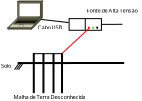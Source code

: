 <?xml version="1.0" encoding="UTF-8"?>
<dia:diagram xmlns:dia="http://www.lysator.liu.se/~alla/dia/">
  <dia:layer name="Background" visible="true" active="true">
    <dia:object type="Standard - Line" version="0" id="O0">
      <dia:attribute name="obj_pos">
        <dia:point val="26.984,18.512"/>
      </dia:attribute>
      <dia:attribute name="obj_bb">
        <dia:rectangle val="26.934,18.462;27.034,20.558"/>
      </dia:attribute>
      <dia:attribute name="conn_endpoints">
        <dia:point val="26.984,18.512"/>
        <dia:point val="26.984,20.508"/>
      </dia:attribute>
      <dia:attribute name="numcp">
        <dia:int val="1"/>
      </dia:attribute>
    </dia:object>
    <dia:object type="Standard - Line" version="0" id="O1">
      <dia:attribute name="obj_pos">
        <dia:point val="26.178,19.004"/>
      </dia:attribute>
      <dia:attribute name="obj_bb">
        <dia:rectangle val="26.128,18.953;31.554,19.054"/>
      </dia:attribute>
      <dia:attribute name="conn_endpoints">
        <dia:point val="26.178,19.004"/>
        <dia:point val="31.504,19.003"/>
      </dia:attribute>
      <dia:attribute name="numcp">
        <dia:int val="1"/>
      </dia:attribute>
    </dia:object>
    <dia:object type="Standard - Line" version="0" id="O2">
      <dia:attribute name="obj_pos">
        <dia:point val="27.468,18.514"/>
      </dia:attribute>
      <dia:attribute name="obj_bb">
        <dia:rectangle val="27.418,18.464;27.518,20.559"/>
      </dia:attribute>
      <dia:attribute name="conn_endpoints">
        <dia:point val="27.468,18.514"/>
        <dia:point val="27.468,20.509"/>
      </dia:attribute>
      <dia:attribute name="numcp">
        <dia:int val="1"/>
      </dia:attribute>
    </dia:object>
    <dia:object type="Standard - Line" version="0" id="O3">
      <dia:attribute name="obj_pos">
        <dia:point val="27.971,18.512"/>
      </dia:attribute>
      <dia:attribute name="obj_bb">
        <dia:rectangle val="27.921,18.462;28.02,20.558"/>
      </dia:attribute>
      <dia:attribute name="conn_endpoints">
        <dia:point val="27.971,18.512"/>
        <dia:point val="27.971,20.508"/>
      </dia:attribute>
      <dia:attribute name="numcp">
        <dia:int val="1"/>
      </dia:attribute>
    </dia:object>
    <dia:object type="Standard - Line" version="0" id="O4">
      <dia:attribute name="obj_pos">
        <dia:point val="28.396,18.516"/>
      </dia:attribute>
      <dia:attribute name="obj_bb">
        <dia:rectangle val="28.346,18.466;28.446,20.561"/>
      </dia:attribute>
      <dia:attribute name="conn_endpoints">
        <dia:point val="28.396,18.516"/>
        <dia:point val="28.396,20.511"/>
      </dia:attribute>
      <dia:attribute name="numcp">
        <dia:int val="1"/>
      </dia:attribute>
    </dia:object>
    <dia:object type="Standard - Line" version="0" id="O5">
      <dia:attribute name="obj_pos">
        <dia:point val="26.231,19.037"/>
      </dia:attribute>
      <dia:attribute name="obj_bb">
        <dia:rectangle val="25.984,19.002;26.266,19.37"/>
      </dia:attribute>
      <dia:attribute name="conn_endpoints">
        <dia:point val="26.231,19.037"/>
        <dia:point val="26.019,19.335"/>
      </dia:attribute>
      <dia:attribute name="numcp">
        <dia:int val="1"/>
      </dia:attribute>
      <dia:attribute name="line_width">
        <dia:real val="0.05"/>
      </dia:attribute>
    </dia:object>
    <dia:object type="Standard - Line" version="0" id="O6">
      <dia:attribute name="obj_pos">
        <dia:point val="26.335,19.035"/>
      </dia:attribute>
      <dia:attribute name="obj_bb">
        <dia:rectangle val="26.088,19.0;26.37,19.369"/>
      </dia:attribute>
      <dia:attribute name="conn_endpoints">
        <dia:point val="26.335,19.035"/>
        <dia:point val="26.123,19.334"/>
      </dia:attribute>
      <dia:attribute name="numcp">
        <dia:int val="1"/>
      </dia:attribute>
      <dia:attribute name="line_width">
        <dia:real val="0.05"/>
      </dia:attribute>
    </dia:object>
    <dia:object type="Standard - Line" version="0" id="O7">
      <dia:attribute name="obj_pos">
        <dia:point val="26.432,19.036"/>
      </dia:attribute>
      <dia:attribute name="obj_bb">
        <dia:rectangle val="26.185,19.001;26.466,19.37"/>
      </dia:attribute>
      <dia:attribute name="conn_endpoints">
        <dia:point val="26.432,19.036"/>
        <dia:point val="26.22,19.335"/>
      </dia:attribute>
      <dia:attribute name="numcp">
        <dia:int val="1"/>
      </dia:attribute>
      <dia:attribute name="line_width">
        <dia:real val="0.05"/>
      </dia:attribute>
    </dia:object>
    <dia:object type="Standard - Text" version="1" id="O8">
      <dia:attribute name="obj_pos">
        <dia:point val="25.345,19.238"/>
      </dia:attribute>
      <dia:attribute name="obj_bb">
        <dia:rectangle val="25.345,18.976;25.947,19.306"/>
      </dia:attribute>
      <dia:attribute name="text">
        <dia:composite type="text">
          <dia:attribute name="string">
            <dia:string>#Solo#</dia:string>
          </dia:attribute>
          <dia:attribute name="font">
            <dia:font family="sans" style="0" name="Helvetica"/>
          </dia:attribute>
          <dia:attribute name="height">
            <dia:real val="0.353"/>
          </dia:attribute>
          <dia:attribute name="pos">
            <dia:point val="25.345,19.238"/>
          </dia:attribute>
          <dia:attribute name="color">
            <dia:color val="#000000"/>
          </dia:attribute>
          <dia:attribute name="alignment">
            <dia:enum val="0"/>
          </dia:attribute>
        </dia:composite>
      </dia:attribute>
      <dia:attribute name="valign">
        <dia:enum val="3"/>
      </dia:attribute>
    </dia:object>
    <dia:object type="Standard - Box" version="0" id="O9">
      <dia:attribute name="obj_pos">
        <dia:point val="28.75,16.783"/>
      </dia:attribute>
      <dia:attribute name="obj_bb">
        <dia:rectangle val="28.725,16.758;30.392,17.392"/>
      </dia:attribute>
      <dia:attribute name="elem_corner">
        <dia:point val="28.75,16.783"/>
      </dia:attribute>
      <dia:attribute name="elem_width">
        <dia:real val="1.617"/>
      </dia:attribute>
      <dia:attribute name="elem_height">
        <dia:real val="0.583"/>
      </dia:attribute>
      <dia:attribute name="border_width">
        <dia:real val="0.05"/>
      </dia:attribute>
      <dia:attribute name="show_background">
        <dia:boolean val="true"/>
      </dia:attribute>
    </dia:object>
    <dia:object type="Standard - Line" version="0" id="O10">
      <dia:attribute name="obj_pos">
        <dia:point val="29.558,16.783"/>
      </dia:attribute>
      <dia:attribute name="obj_bb">
        <dia:rectangle val="29.533,16.758;29.583,17.392"/>
      </dia:attribute>
      <dia:attribute name="conn_endpoints">
        <dia:point val="29.558,16.783"/>
        <dia:point val="29.558,17.366"/>
      </dia:attribute>
      <dia:attribute name="numcp">
        <dia:int val="1"/>
      </dia:attribute>
      <dia:attribute name="line_width">
        <dia:real val="0.05"/>
      </dia:attribute>
      <dia:connections>
        <dia:connection handle="0" to="O9" connection="1"/>
        <dia:connection handle="1" to="O9" connection="6"/>
      </dia:connections>
    </dia:object>
    <dia:object type="Standard - Ellipse" version="0" id="O11">
      <dia:attribute name="obj_pos">
        <dia:point val="29.93,17.2"/>
      </dia:attribute>
      <dia:attribute name="obj_bb">
        <dia:rectangle val="29.905,17.175;30.004,17.3"/>
      </dia:attribute>
      <dia:attribute name="elem_corner">
        <dia:point val="29.93,17.2"/>
      </dia:attribute>
      <dia:attribute name="elem_width">
        <dia:real val="0.049"/>
      </dia:attribute>
      <dia:attribute name="elem_height">
        <dia:real val="0.075"/>
      </dia:attribute>
      <dia:attribute name="border_width">
        <dia:real val="0.05"/>
      </dia:attribute>
      <dia:attribute name="border_color">
        <dia:color val="#00ff00"/>
      </dia:attribute>
    </dia:object>
    <dia:object type="Standard - Ellipse" version="0" id="O12">
      <dia:attribute name="obj_pos">
        <dia:point val="30.133,17.198"/>
      </dia:attribute>
      <dia:attribute name="obj_bb">
        <dia:rectangle val="30.108,17.173;30.206,17.298"/>
      </dia:attribute>
      <dia:attribute name="elem_corner">
        <dia:point val="30.133,17.198"/>
      </dia:attribute>
      <dia:attribute name="elem_width">
        <dia:real val="0.049"/>
      </dia:attribute>
      <dia:attribute name="elem_height">
        <dia:real val="0.075"/>
      </dia:attribute>
      <dia:attribute name="border_width">
        <dia:real val="0.05"/>
      </dia:attribute>
    </dia:object>
    <dia:object type="Standard - Ellipse" version="0" id="O13">
      <dia:attribute name="obj_pos">
        <dia:point val="29.718,17.201"/>
      </dia:attribute>
      <dia:attribute name="obj_bb">
        <dia:rectangle val="29.693,17.176;29.791,17.301"/>
      </dia:attribute>
      <dia:attribute name="elem_corner">
        <dia:point val="29.718,17.201"/>
      </dia:attribute>
      <dia:attribute name="elem_width">
        <dia:real val="0.049"/>
      </dia:attribute>
      <dia:attribute name="elem_height">
        <dia:real val="0.075"/>
      </dia:attribute>
      <dia:attribute name="border_width">
        <dia:real val="0.05"/>
      </dia:attribute>
      <dia:attribute name="border_color">
        <dia:color val="#ff0000"/>
      </dia:attribute>
    </dia:object>
    <dia:object type="Standard - Line" version="0" id="O14">
      <dia:attribute name="obj_pos">
        <dia:point val="29.742,17.276"/>
      </dia:attribute>
      <dia:attribute name="obj_bb">
        <dia:rectangle val="28.367,17.241;29.777,18.551"/>
      </dia:attribute>
      <dia:attribute name="conn_endpoints">
        <dia:point val="29.742,17.276"/>
        <dia:point val="28.402,18.516"/>
      </dia:attribute>
      <dia:attribute name="numcp">
        <dia:int val="1"/>
      </dia:attribute>
      <dia:attribute name="line_color">
        <dia:color val="#ff0000"/>
      </dia:attribute>
      <dia:attribute name="line_width">
        <dia:real val="0.05"/>
      </dia:attribute>
      <dia:connections>
        <dia:connection handle="0" to="O13" connection="6"/>
      </dia:connections>
    </dia:object>
    <dia:object type="Standard - Text" version="1" id="O15">
      <dia:attribute name="obj_pos">
        <dia:point val="29.626,16.478"/>
      </dia:attribute>
      <dia:attribute name="obj_bb">
        <dia:rectangle val="29.626,16.216;32.566,16.546"/>
      </dia:attribute>
      <dia:attribute name="text">
        <dia:composite type="text">
          <dia:attribute name="string">
            <dia:string>#Fonte de Alta Tensão#</dia:string>
          </dia:attribute>
          <dia:attribute name="font">
            <dia:font family="sans" style="0" name="Helvetica"/>
          </dia:attribute>
          <dia:attribute name="height">
            <dia:real val="0.353"/>
          </dia:attribute>
          <dia:attribute name="pos">
            <dia:point val="29.626,16.478"/>
          </dia:attribute>
          <dia:attribute name="color">
            <dia:color val="#000000"/>
          </dia:attribute>
          <dia:attribute name="alignment">
            <dia:enum val="0"/>
          </dia:attribute>
        </dia:composite>
      </dia:attribute>
      <dia:attribute name="valign">
        <dia:enum val="3"/>
      </dia:attribute>
    </dia:object>
    <dia:object type="Standard - Line" version="0" id="O16">
      <dia:attribute name="obj_pos">
        <dia:point val="28.403,18.535"/>
      </dia:attribute>
      <dia:attribute name="obj_bb">
        <dia:rectangle val="26.922,18.51;28.428,18.56"/>
      </dia:attribute>
      <dia:attribute name="conn_endpoints">
        <dia:point val="28.403,18.535"/>
        <dia:point val="26.947,18.535"/>
      </dia:attribute>
      <dia:attribute name="numcp">
        <dia:int val="1"/>
      </dia:attribute>
      <dia:attribute name="line_width">
        <dia:real val="0.05"/>
      </dia:attribute>
    </dia:object>
    <dia:object type="Standard - Text" version="1" id="O17">
      <dia:attribute name="obj_pos">
        <dia:point val="25.97,20.795"/>
      </dia:attribute>
      <dia:attribute name="obj_bb">
        <dia:rectangle val="25.97,20.532;30.127,20.862"/>
      </dia:attribute>
      <dia:attribute name="text">
        <dia:composite type="text">
          <dia:attribute name="string">
            <dia:string>#Malha de Terra Desconhecida#</dia:string>
          </dia:attribute>
          <dia:attribute name="font">
            <dia:font family="sans" style="0" name="Helvetica"/>
          </dia:attribute>
          <dia:attribute name="height">
            <dia:real val="0.353"/>
          </dia:attribute>
          <dia:attribute name="pos">
            <dia:point val="25.97,20.795"/>
          </dia:attribute>
          <dia:attribute name="color">
            <dia:color val="#000000"/>
          </dia:attribute>
          <dia:attribute name="alignment">
            <dia:enum val="0"/>
          </dia:attribute>
        </dia:composite>
      </dia:attribute>
      <dia:attribute name="valign">
        <dia:enum val="3"/>
      </dia:attribute>
    </dia:object>
    <dia:object type="Cisco - Laptop" version="1" id="O18">
      <dia:attribute name="obj_pos">
        <dia:point val="25.683,15.903"/>
      </dia:attribute>
      <dia:attribute name="obj_bb">
        <dia:rectangle val="25.683,15.903;27.409,17.305"/>
      </dia:attribute>
      <dia:attribute name="meta">
        <dia:composite type="dict"/>
      </dia:attribute>
      <dia:attribute name="elem_corner">
        <dia:point val="25.683,15.903"/>
      </dia:attribute>
      <dia:attribute name="elem_width">
        <dia:real val="1.725"/>
      </dia:attribute>
      <dia:attribute name="elem_height">
        <dia:real val="1.402"/>
      </dia:attribute>
      <dia:attribute name="line_width">
        <dia:real val="0.05"/>
      </dia:attribute>
      <dia:attribute name="line_colour">
        <dia:color val="#000000"/>
      </dia:attribute>
      <dia:attribute name="fill_colour">
        <dia:color val="#ffffff"/>
      </dia:attribute>
      <dia:attribute name="show_background">
        <dia:boolean val="true"/>
      </dia:attribute>
      <dia:attribute name="line_style">
        <dia:enum val="0"/>
        <dia:real val="1"/>
      </dia:attribute>
      <dia:attribute name="flip_horizontal">
        <dia:boolean val="false"/>
      </dia:attribute>
      <dia:attribute name="flip_vertical">
        <dia:boolean val="false"/>
      </dia:attribute>
      <dia:attribute name="subscale">
        <dia:real val="1"/>
      </dia:attribute>
    </dia:object>
    <dia:object type="Standard - Line" version="0" id="O19">
      <dia:attribute name="obj_pos">
        <dia:point val="28.725,16.981"/>
      </dia:attribute>
      <dia:attribute name="obj_bb">
        <dia:rectangle val="27.338,16.8;28.753,17.008"/>
      </dia:attribute>
      <dia:attribute name="conn_endpoints">
        <dia:point val="28.725,16.981"/>
        <dia:point val="27.366,16.827"/>
      </dia:attribute>
      <dia:attribute name="numcp">
        <dia:int val="1"/>
      </dia:attribute>
      <dia:attribute name="line_width">
        <dia:real val="0.05"/>
      </dia:attribute>
      <dia:connections>
        <dia:connection handle="0" to="O9" connection="8"/>
      </dia:connections>
    </dia:object>
    <dia:object type="Standard - Text" version="1" id="O20">
      <dia:attribute name="obj_pos">
        <dia:point val="27.172,17.322"/>
      </dia:attribute>
      <dia:attribute name="obj_bb">
        <dia:rectangle val="27.172,17.059;28.567,17.389"/>
      </dia:attribute>
      <dia:attribute name="text">
        <dia:composite type="text">
          <dia:attribute name="string">
            <dia:string>#Cabo USB#</dia:string>
          </dia:attribute>
          <dia:attribute name="font">
            <dia:font family="sans" style="0" name="Helvetica"/>
          </dia:attribute>
          <dia:attribute name="height">
            <dia:real val="0.353"/>
          </dia:attribute>
          <dia:attribute name="pos">
            <dia:point val="27.172,17.322"/>
          </dia:attribute>
          <dia:attribute name="color">
            <dia:color val="#000000"/>
          </dia:attribute>
          <dia:attribute name="alignment">
            <dia:enum val="0"/>
          </dia:attribute>
        </dia:composite>
      </dia:attribute>
      <dia:attribute name="valign">
        <dia:enum val="3"/>
      </dia:attribute>
    </dia:object>
    <dia:object type="Standard - Line" version="0" id="O21">
      <dia:attribute name="obj_pos">
        <dia:point val="30.392,17.071"/>
      </dia:attribute>
      <dia:attribute name="obj_bb">
        <dia:rectangle val="30.367,17.042;31.439,17.096"/>
      </dia:attribute>
      <dia:attribute name="conn_endpoints">
        <dia:point val="30.392,17.071"/>
        <dia:point val="31.414,17.067"/>
      </dia:attribute>
      <dia:attribute name="numcp">
        <dia:int val="1"/>
      </dia:attribute>
      <dia:attribute name="line_width">
        <dia:real val="0.05"/>
      </dia:attribute>
      <dia:connections>
        <dia:connection handle="0" to="O9" connection="8"/>
      </dia:connections>
    </dia:object>
  </dia:layer>
</dia:diagram>
